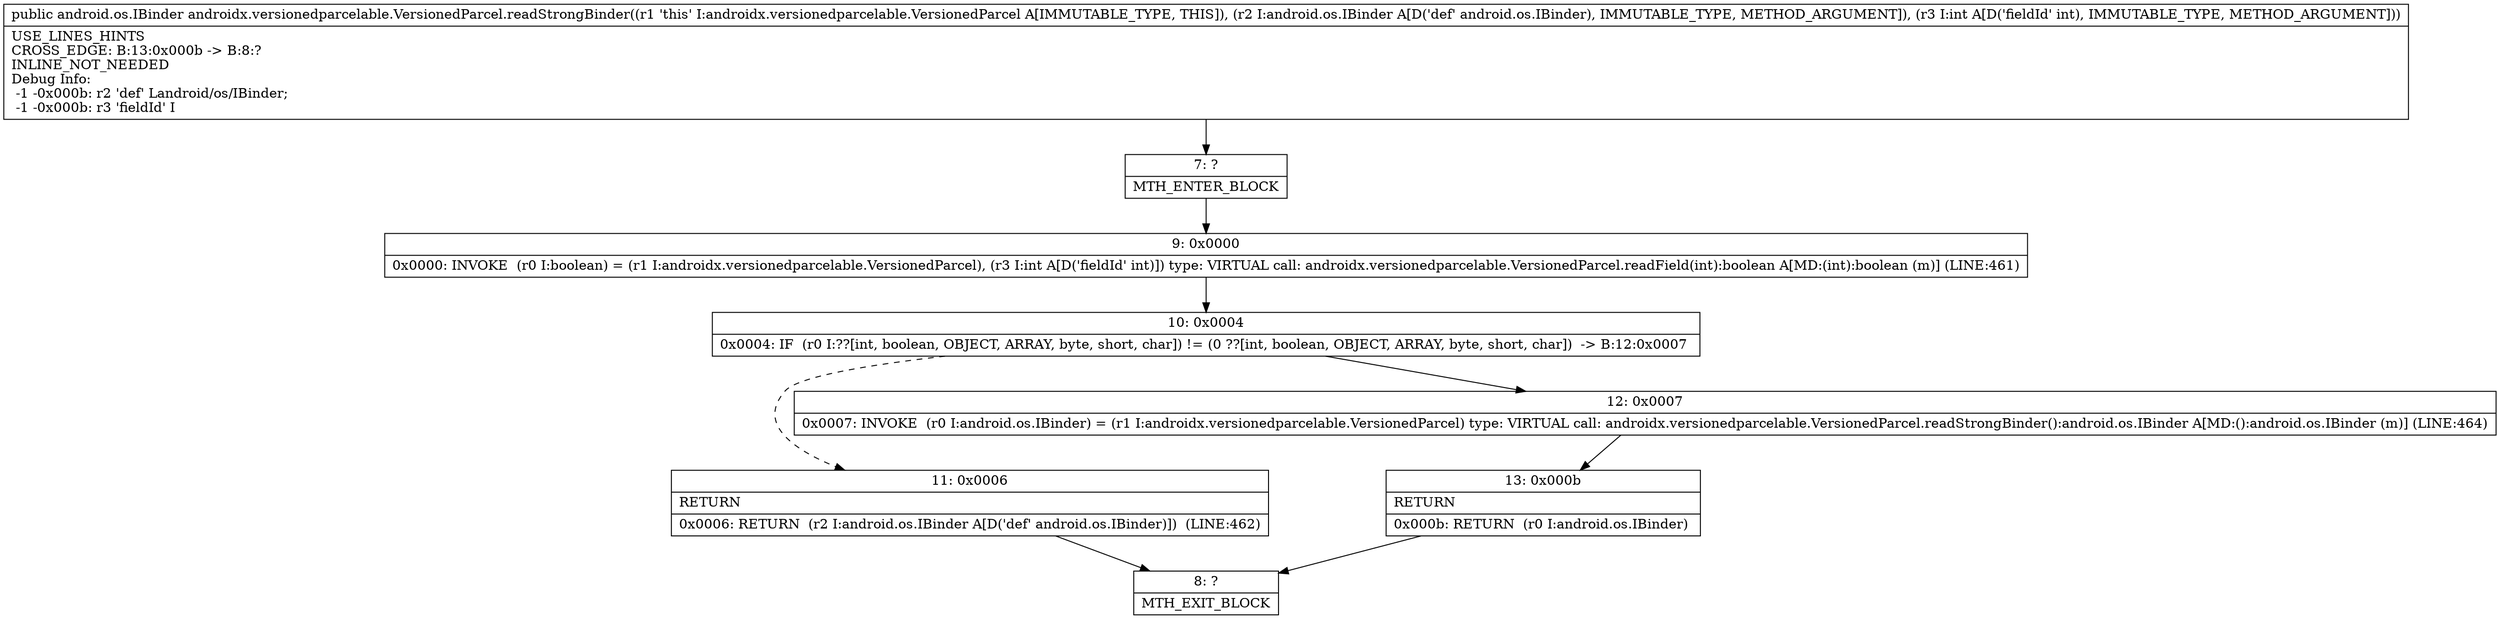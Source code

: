digraph "CFG forandroidx.versionedparcelable.VersionedParcel.readStrongBinder(Landroid\/os\/IBinder;I)Landroid\/os\/IBinder;" {
Node_7 [shape=record,label="{7\:\ ?|MTH_ENTER_BLOCK\l}"];
Node_9 [shape=record,label="{9\:\ 0x0000|0x0000: INVOKE  (r0 I:boolean) = (r1 I:androidx.versionedparcelable.VersionedParcel), (r3 I:int A[D('fieldId' int)]) type: VIRTUAL call: androidx.versionedparcelable.VersionedParcel.readField(int):boolean A[MD:(int):boolean (m)] (LINE:461)\l}"];
Node_10 [shape=record,label="{10\:\ 0x0004|0x0004: IF  (r0 I:??[int, boolean, OBJECT, ARRAY, byte, short, char]) != (0 ??[int, boolean, OBJECT, ARRAY, byte, short, char])  \-\> B:12:0x0007 \l}"];
Node_11 [shape=record,label="{11\:\ 0x0006|RETURN\l|0x0006: RETURN  (r2 I:android.os.IBinder A[D('def' android.os.IBinder)])  (LINE:462)\l}"];
Node_8 [shape=record,label="{8\:\ ?|MTH_EXIT_BLOCK\l}"];
Node_12 [shape=record,label="{12\:\ 0x0007|0x0007: INVOKE  (r0 I:android.os.IBinder) = (r1 I:androidx.versionedparcelable.VersionedParcel) type: VIRTUAL call: androidx.versionedparcelable.VersionedParcel.readStrongBinder():android.os.IBinder A[MD:():android.os.IBinder (m)] (LINE:464)\l}"];
Node_13 [shape=record,label="{13\:\ 0x000b|RETURN\l|0x000b: RETURN  (r0 I:android.os.IBinder) \l}"];
MethodNode[shape=record,label="{public android.os.IBinder androidx.versionedparcelable.VersionedParcel.readStrongBinder((r1 'this' I:androidx.versionedparcelable.VersionedParcel A[IMMUTABLE_TYPE, THIS]), (r2 I:android.os.IBinder A[D('def' android.os.IBinder), IMMUTABLE_TYPE, METHOD_ARGUMENT]), (r3 I:int A[D('fieldId' int), IMMUTABLE_TYPE, METHOD_ARGUMENT]))  | USE_LINES_HINTS\lCROSS_EDGE: B:13:0x000b \-\> B:8:?\lINLINE_NOT_NEEDED\lDebug Info:\l  \-1 \-0x000b: r2 'def' Landroid\/os\/IBinder;\l  \-1 \-0x000b: r3 'fieldId' I\l}"];
MethodNode -> Node_7;Node_7 -> Node_9;
Node_9 -> Node_10;
Node_10 -> Node_11[style=dashed];
Node_10 -> Node_12;
Node_11 -> Node_8;
Node_12 -> Node_13;
Node_13 -> Node_8;
}

